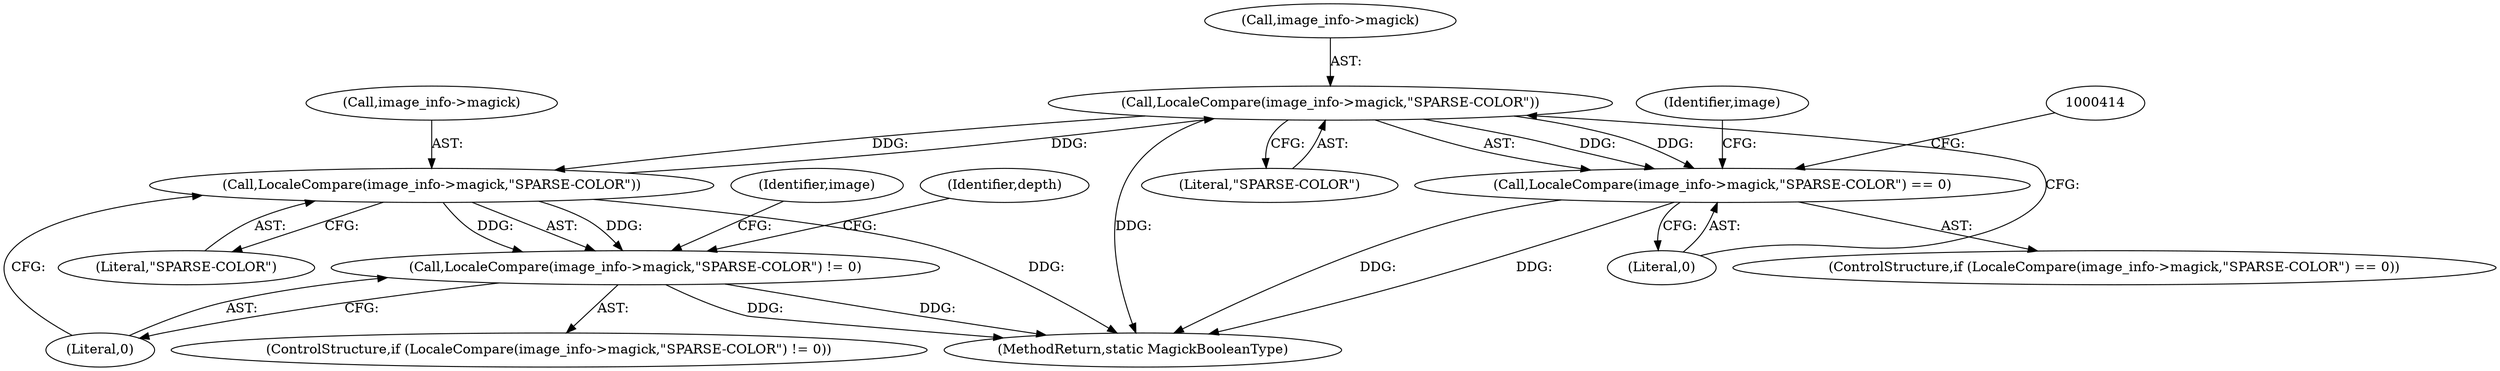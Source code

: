 digraph "0_ImageMagick_b61d35eaccc0a7ddeff8a1c3abfcd0a43ccf210b_1@pointer" {
"1000360" [label="(Call,LocaleCompare(image_info->magick,\"SPARSE-COLOR\"))"];
"1000232" [label="(Call,LocaleCompare(image_info->magick,\"SPARSE-COLOR\"))"];
"1000360" [label="(Call,LocaleCompare(image_info->magick,\"SPARSE-COLOR\"))"];
"1000231" [label="(Call,LocaleCompare(image_info->magick,\"SPARSE-COLOR\") != 0)"];
"1000359" [label="(Call,LocaleCompare(image_info->magick,\"SPARSE-COLOR\") == 0)"];
"1000361" [label="(Call,image_info->magick)"];
"1000233" [label="(Call,image_info->magick)"];
"1000358" [label="(ControlStructure,if (LocaleCompare(image_info->magick,\"SPARSE-COLOR\") == 0))"];
"1000237" [label="(Literal,0)"];
"1000370" [label="(Identifier,image)"];
"1000632" [label="(MethodReturn,static MagickBooleanType)"];
"1000360" [label="(Call,LocaleCompare(image_info->magick,\"SPARSE-COLOR\"))"];
"1000279" [label="(Identifier,image)"];
"1000232" [label="(Call,LocaleCompare(image_info->magick,\"SPARSE-COLOR\"))"];
"1000231" [label="(Call,LocaleCompare(image_info->magick,\"SPARSE-COLOR\") != 0)"];
"1000359" [label="(Call,LocaleCompare(image_info->magick,\"SPARSE-COLOR\") == 0)"];
"1000241" [label="(Identifier,depth)"];
"1000230" [label="(ControlStructure,if (LocaleCompare(image_info->magick,\"SPARSE-COLOR\") != 0))"];
"1000236" [label="(Literal,\"SPARSE-COLOR\")"];
"1000365" [label="(Literal,0)"];
"1000364" [label="(Literal,\"SPARSE-COLOR\")"];
"1000360" -> "1000359"  [label="AST: "];
"1000360" -> "1000364"  [label="CFG: "];
"1000361" -> "1000360"  [label="AST: "];
"1000364" -> "1000360"  [label="AST: "];
"1000365" -> "1000360"  [label="CFG: "];
"1000360" -> "1000632"  [label="DDG: "];
"1000360" -> "1000232"  [label="DDG: "];
"1000360" -> "1000359"  [label="DDG: "];
"1000360" -> "1000359"  [label="DDG: "];
"1000232" -> "1000360"  [label="DDG: "];
"1000232" -> "1000231"  [label="AST: "];
"1000232" -> "1000236"  [label="CFG: "];
"1000233" -> "1000232"  [label="AST: "];
"1000236" -> "1000232"  [label="AST: "];
"1000237" -> "1000232"  [label="CFG: "];
"1000232" -> "1000632"  [label="DDG: "];
"1000232" -> "1000231"  [label="DDG: "];
"1000232" -> "1000231"  [label="DDG: "];
"1000231" -> "1000230"  [label="AST: "];
"1000231" -> "1000237"  [label="CFG: "];
"1000237" -> "1000231"  [label="AST: "];
"1000241" -> "1000231"  [label="CFG: "];
"1000279" -> "1000231"  [label="CFG: "];
"1000231" -> "1000632"  [label="DDG: "];
"1000231" -> "1000632"  [label="DDG: "];
"1000359" -> "1000358"  [label="AST: "];
"1000359" -> "1000365"  [label="CFG: "];
"1000365" -> "1000359"  [label="AST: "];
"1000370" -> "1000359"  [label="CFG: "];
"1000414" -> "1000359"  [label="CFG: "];
"1000359" -> "1000632"  [label="DDG: "];
"1000359" -> "1000632"  [label="DDG: "];
}
